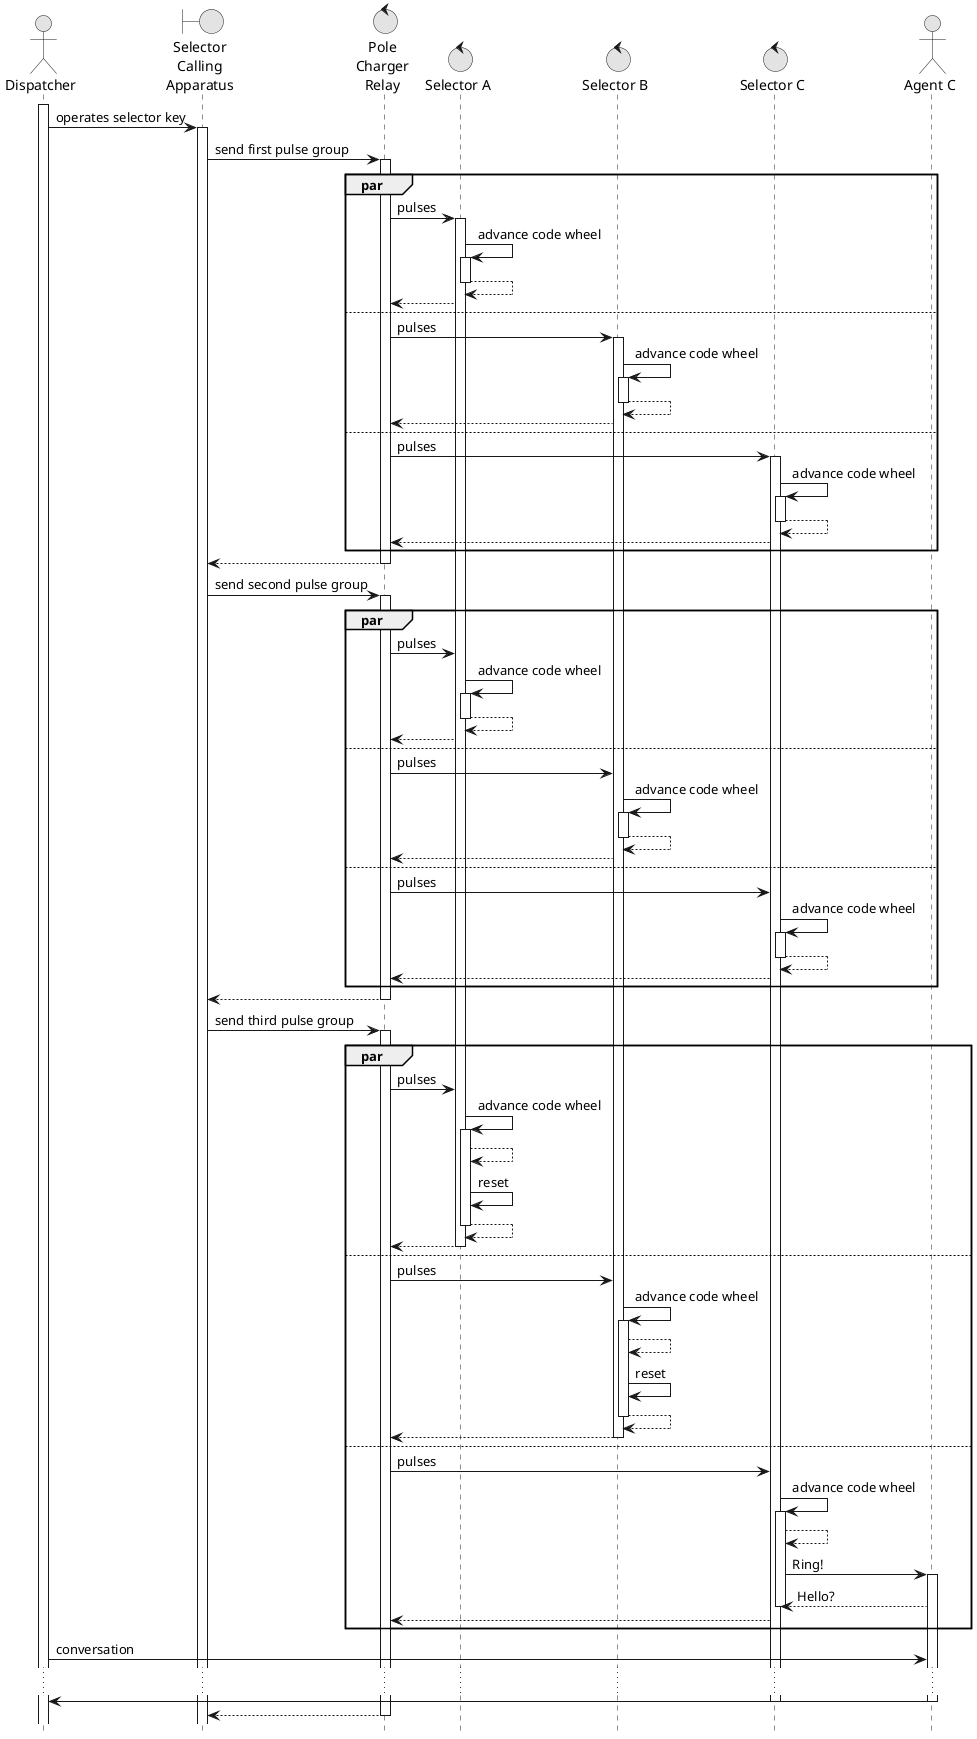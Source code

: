 @startuml
hide footbox
skinparam monochrome true

actor Dispatcher as d
boundary "Selector\nCalling\nApparatus" as sca
control "Pole\nCharger\nRelay" as pcr
control "Selector A" as sa
control "Selector B" as sb
control "Selector C" as sc
actor "Agent C" as ac

activate d

d -> sca : operates selector key
activate sca

    sca -> pcr : send first pulse group
    activate pcr

        par
            pcr -> sa : pulses
            activate sa

                sa -> sa : advance code wheel
                activate sa
                sa --> sa
                deactivate sa

            sa --> pcr
        else
            pcr -> sb : pulses
            activate sb

                sb -> sb : advance code wheel
                activate sb
                sb --> sb
                deactivate sb

            sb --> pcr
        else
            pcr -> sc : pulses
            activate sc

                sc -> sc : advance code wheel
                activate sc
                sc --> sc
                deactivate sc

            sc --> pcr
        end par

    pcr --> sca
    deactivate pcr

    sca -> pcr : send second pulse group
    activate pcr

        par
            pcr -> sa : pulses

                sa -> sa : advance code wheel
                activate sa
                sa --> sa
                deactivate sa

            sa --> pcr
        else
            pcr -> sb : pulses

                sb -> sb : advance code wheel
                activate sb
                sb --> sb
                deactivate sb

            sb --> pcr
        else
            pcr -> sc : pulses

                sc -> sc : advance code wheel
                activate sc
                sc --> sc
                deactivate sc

            sc --> pcr
        end par

    pcr --> sca
    deactivate pcr

    sca -> pcr : send third pulse group
    activate pcr

        par
            pcr -> sa : pulses

                sa -> sa : advance code wheel
                activate sa
                sa --> sa

                sa -> sa : reset
                sa --> sa
                deactivate sa

            sa --> pcr
            deactivate sa
        else
            pcr -> sb : pulses

                sb -> sb : advance code wheel
                activate sb
                sb --> sb

                sb -> sb : reset
                sb --> sb
                deactivate sb

            sb --> pcr
            deactivate sb
        else
            pcr -> sc : pulses

                sc -> sc : advance code wheel
                activate sc
                sc --> sc

                sc -> ac : Ring!
                activate ac
                ac --> sc : Hello?
                deactivate sc

            sc --> pcr
        end par

        d -> ac : conversation
...
        ac -> d
        deactivate sc
        deactivate ac

    pcr --> sca
    deactivate pcr
@enduml
